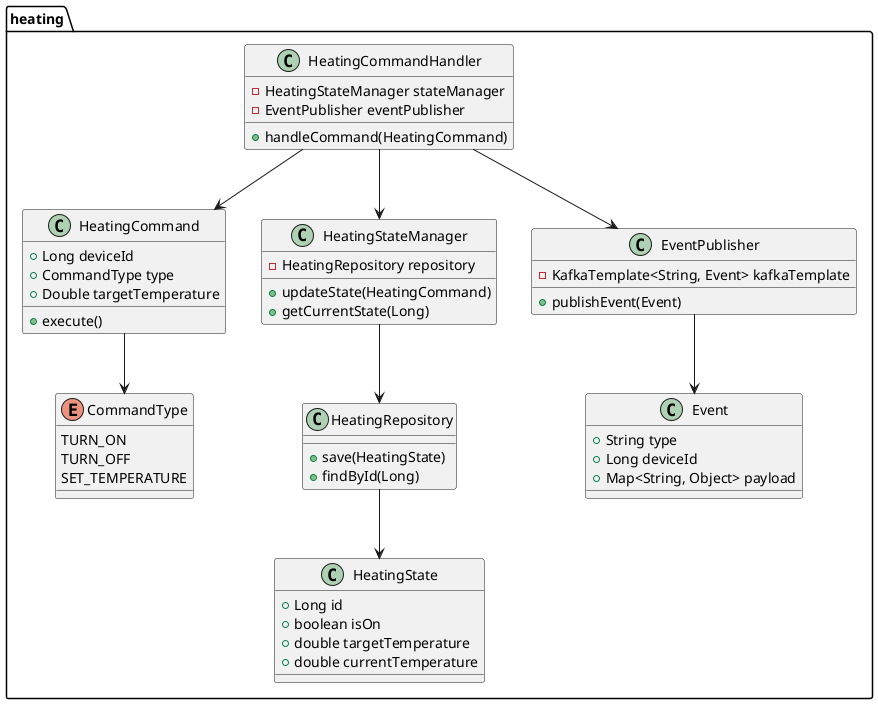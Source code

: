 @startuml

package "heating" {
    class HeatingCommand {
        +Long deviceId
        +CommandType type
        +Double targetTemperature
        +execute()
    }

    enum CommandType {
        TURN_ON
        TURN_OFF
        SET_TEMPERATURE
    }

    class HeatingCommandHandler {
        -HeatingStateManager stateManager
        -EventPublisher eventPublisher
        +handleCommand(HeatingCommand)
    }

    class HeatingStateManager {
        -HeatingRepository repository
        +updateState(HeatingCommand)
        +getCurrentState(Long)
    }

    class EventPublisher {
        -KafkaTemplate<String, Event> kafkaTemplate
        +publishEvent(Event)
    }

    class HeatingRepository {
        +save(HeatingState)
        +findById(Long)
    }

    class HeatingState {
        +Long id
        +boolean isOn
        +double targetTemperature
        +double currentTemperature
    }

    class Event {
        +String type
        +Long deviceId
        +Map<String, Object> payload
    }
}

HeatingCommand --> CommandType
HeatingCommandHandler --> HeatingCommand
HeatingCommandHandler --> HeatingStateManager
HeatingCommandHandler --> EventPublisher
HeatingStateManager --> HeatingRepository
HeatingRepository --> HeatingState
EventPublisher --> Event

@enduml 